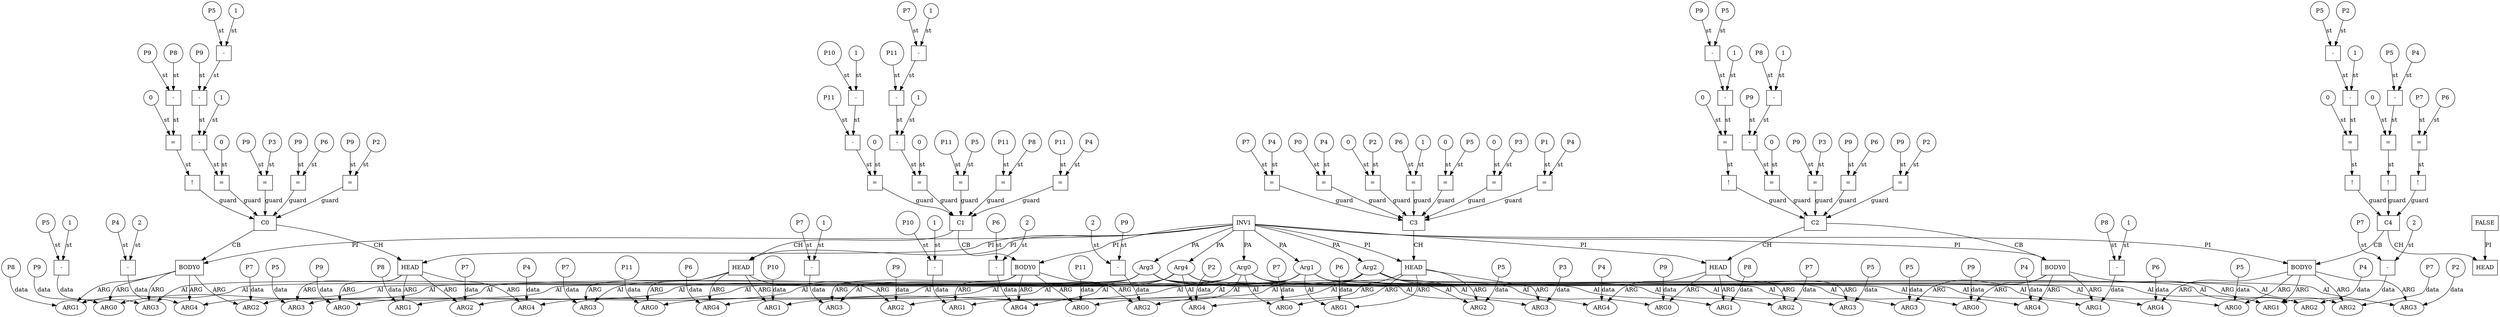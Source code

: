 // Horn Graph
digraph {
	"predicate_0" [label="INV1"  nodeName="predicate_0" class=predicateName GNNNodeID=0 shape="box"]
	"predicateArgument_0" [label="Arg0"  nodeName="predicateArgument_0" class=predicateArgument GNNNodeID=1 shape="ellipse"]
		"predicate_0" -> "predicateArgument_0" [ label="PA"]
	"predicateArgument_1" [label="Arg1"  nodeName="predicateArgument_1" class=predicateArgument GNNNodeID=2 shape="ellipse"]
		"predicate_0" -> "predicateArgument_1" [ label="PA"]
	"predicateArgument_2" [label="Arg2"  nodeName="predicateArgument_2" class=predicateArgument GNNNodeID=3 shape="ellipse"]
		"predicate_0" -> "predicateArgument_2" [ label="PA"]
	"predicateArgument_3" [label="Arg3"  nodeName="predicateArgument_3" class=predicateArgument GNNNodeID=4 shape="ellipse"]
		"predicate_0" -> "predicateArgument_3" [ label="PA"]
	"predicateArgument_4" [label="Arg4"  nodeName="predicateArgument_4" class=predicateArgument GNNNodeID=5 shape="ellipse"]
		"predicate_0" -> "predicateArgument_4" [ label="PA"]
	"predicate_1" [label="FALSE"  nodeName="predicate_1" class=predicateName GNNNodeID=6 shape="box"]
	"clause_0" [label="C0"  nodeName="clause_0" class=clause GNNNodeID=7 shape="box"]
	"!_8" [label="!"  nodeName="!_8" class=operator GNNNodeID=8 shape="square"]
		"!_8" -> "clause_0" [ label="guard"]
	">=_9" [label="="  nodeName=">=_9" class=operator GNNNodeID=9 shape="square"]
		">=_9" -> "!_8" [ label="st"]
	"0_10" [label="0"  nodeName="0_10" class=constant GNNNodeID=10 shape="circle"]
		"0_10" -> ">=_9" [ label="st"]
	"-_11" [label="-"  nodeName="-_11" class=operator GNNNodeID=11 shape="square"]
		"-_11" -> ">=_9" [ label="st"]
	"P9_12" [label="P9"  nodeName="P9_12" class=symbolicConstant GNNNodeID=12 shape="circle"]
		"P9_12" -> "-_11" [ label="st"]
	"P8_13" [label="P8"  nodeName="P8_13" class=symbolicConstant GNNNodeID=13 shape="circle"]
		"P8_13" -> "-_11" [ label="st"]
	">=_14" [label="="  nodeName=">=_14" class=operator GNNNodeID=14 shape="square"]
		">=_14" -> "clause_0" [ label="guard"]
	"0_15" [label="0"  nodeName="0_15" class=constant GNNNodeID=15 shape="circle"]
		"0_15" -> ">=_14" [ label="st"]
	"-_16" [label="-"  nodeName="-_16" class=operator GNNNodeID=16 shape="square"]
		"-_16" -> ">=_14" [ label="st"]
	"-_17" [label="-"  nodeName="-_17" class=operator GNNNodeID=17 shape="square"]
		"-_17" -> "-_16" [ label="st"]
	"P9_18" [label="P9"  nodeName="P9_18" class=symbolicConstant GNNNodeID=18 shape="circle"]
		"P9_18" -> "-_17" [ label="st"]
	"-_19" [label="-"  nodeName="-_19" class=operator GNNNodeID=19 shape="square"]
		"-_19" -> "-_17" [ label="st"]
	"P5_20" [label="P5"  nodeName="P5_20" class=symbolicConstant GNNNodeID=20 shape="circle"]
		"P5_20" -> "-_19" [ label="st"]
	"1_21" [label="1"  nodeName="1_21" class=constant GNNNodeID=21 shape="circle"]
		"1_21" -> "-_19" [ label="st"]
	"1_22" [label="1"  nodeName="1_22" class=constant GNNNodeID=22 shape="circle"]
		"1_22" -> "-_16" [ label="st"]
	"=_23" [label="="  nodeName="=_23" class=operator GNNNodeID=23 shape="square"]
		"=_23" -> "clause_0" [ label="guard"]
	"P3_24" [label="P3"  nodeName="P3_24" class=symbolicConstant GNNNodeID=24 shape="circle"]
		"P3_24" -> "=_23" [ label="st"]
	"P9_25" [label="P9"  nodeName="P9_25" class=symbolicConstant GNNNodeID=25 shape="circle"]
		"P9_25" -> "=_23" [ label="st"]
	"=_26" [label="="  nodeName="=_26" class=operator GNNNodeID=26 shape="square"]
		"=_26" -> "clause_0" [ label="guard"]
	"P6_27" [label="P6"  nodeName="P6_27" class=symbolicConstant GNNNodeID=27 shape="circle"]
		"P6_27" -> "=_26" [ label="st"]
	"P9_28" [label="P9"  nodeName="P9_28" class=symbolicConstant GNNNodeID=28 shape="circle"]
		"P9_28" -> "=_26" [ label="st"]
	"=_29" [label="="  nodeName="=_29" class=operator GNNNodeID=29 shape="square"]
		"=_29" -> "clause_0" [ label="guard"]
	"P2_30" [label="P2"  nodeName="P2_30" class=symbolicConstant GNNNodeID=30 shape="circle"]
		"P2_30" -> "=_29" [ label="st"]
	"P9_31" [label="P9"  nodeName="P9_31" class=symbolicConstant GNNNodeID=31 shape="circle"]
		"P9_31" -> "=_29" [ label="st"]
	"clauseHead_0" [label="HEAD"  nodeName="clauseHead_0" class=clauseHead GNNNodeID=32 shape="box"]
		"clause_0" -> "clauseHead_0" [ label="CH"]
		"predicate_0" -> "clauseHead_0" [ label="PI"]
	"clauseArgument_0" [label="ARG0"  nodeName="clauseArgument_0" class=clauseArg GNNNodeID=33 shape="ellipse"]
		"clauseHead_0" -> "clauseArgument_0" [ label="ARG"]
		"predicateArgument_0" -> "clauseArgument_0" [ label="AI"]
	"P9_34" [label="P9"  nodeName="P9_34" class=symbolicConstant GNNNodeID=34 shape="circle"]
		"P9_34" -> "clauseArgument_0" [ label="data"]
	"clauseArgument_1" [label="ARG1"  nodeName="clauseArgument_1" class=clauseArg GNNNodeID=35 shape="ellipse"]
		"clauseHead_0" -> "clauseArgument_1" [ label="ARG"]
		"predicateArgument_1" -> "clauseArgument_1" [ label="AI"]
	"P8_36" [label="P8"  nodeName="P8_36" class=symbolicConstant GNNNodeID=36 shape="circle"]
		"P8_36" -> "clauseArgument_1" [ label="data"]
	"clauseArgument_2" [label="ARG2"  nodeName="clauseArgument_2" class=clauseArg GNNNodeID=37 shape="ellipse"]
		"clauseHead_0" -> "clauseArgument_2" [ label="ARG"]
		"predicateArgument_2" -> "clauseArgument_2" [ label="AI"]
	"P7_38" [label="P7"  nodeName="P7_38" class=symbolicConstant GNNNodeID=38 shape="circle"]
		"P7_38" -> "clauseArgument_2" [ label="data"]
	"clauseArgument_3" [label="ARG3"  nodeName="clauseArgument_3" class=clauseArg GNNNodeID=39 shape="ellipse"]
		"clauseHead_0" -> "clauseArgument_3" [ label="ARG"]
		"predicateArgument_3" -> "clauseArgument_3" [ label="AI"]
	"P5_40" [label="P5"  nodeName="P5_40" class=symbolicConstant GNNNodeID=40 shape="circle"]
		"P5_40" -> "clauseArgument_3" [ label="data"]
	"clauseArgument_4" [label="ARG4"  nodeName="clauseArgument_4" class=clauseArg GNNNodeID=41 shape="ellipse"]
		"clauseHead_0" -> "clauseArgument_4" [ label="ARG"]
		"predicateArgument_4" -> "clauseArgument_4" [ label="AI"]
	"P4_42" [label="P4"  nodeName="P4_42" class=symbolicConstant GNNNodeID=42 shape="circle"]
		"P4_42" -> "clauseArgument_4" [ label="data"]
	"clauseBody_0" [label="BODY0"  nodeName="clauseBody_0" class=clauseBody GNNNodeID=43 shape="box"]
		"clause_0" -> "clauseBody_0" [ label="CB"]
		"predicate_0" -> "clauseBody_0" [ label="PI"]
	"clauseArgument_5" [label="ARG0"  nodeName="clauseArgument_5" class=clauseArg GNNNodeID=44 shape="ellipse"]
		"clauseBody_0" -> "clauseArgument_5" [ label="ARG"]
		"predicateArgument_0" -> "clauseArgument_5" [ label="AI"]
	"P9_45" [label="P9"  nodeName="P9_45" class=symbolicConstant GNNNodeID=45 shape="circle"]
		"P9_45" -> "clauseArgument_5" [ label="data"]
	"clauseArgument_6" [label="ARG1"  nodeName="clauseArgument_6" class=clauseArg GNNNodeID=46 shape="ellipse"]
		"clauseBody_0" -> "clauseArgument_6" [ label="ARG"]
		"predicateArgument_1" -> "clauseArgument_6" [ label="AI"]
	"P8_47" [label="P8"  nodeName="P8_47" class=symbolicConstant GNNNodeID=47 shape="circle"]
		"P8_47" -> "clauseArgument_6" [ label="data"]
	"clauseArgument_7" [label="ARG2"  nodeName="clauseArgument_7" class=clauseArg GNNNodeID=48 shape="ellipse"]
		"clauseBody_0" -> "clauseArgument_7" [ label="ARG"]
		"predicateArgument_2" -> "clauseArgument_7" [ label="AI"]
	"P7_49" [label="P7"  nodeName="P7_49" class=symbolicConstant GNNNodeID=49 shape="circle"]
		"P7_49" -> "clauseArgument_7" [ label="data"]
	"clauseArgument_8" [label="ARG3"  nodeName="clauseArgument_8" class=clauseArg GNNNodeID=50 shape="ellipse"]
		"clauseBody_0" -> "clauseArgument_8" [ label="ARG"]
		"predicateArgument_3" -> "clauseArgument_8" [ label="AI"]
	"-_51" [label="-"  nodeName="-_51" class=operator GNNNodeID=51 shape="square"]
		"-_51" -> "clauseArgument_8" [ label="data"]
	"P5_52" [label="P5"  nodeName="P5_52" class=symbolicConstant GNNNodeID=52 shape="circle"]
		"P5_52" -> "-_51" [ label="st"]
	"1_53" [label="1"  nodeName="1_53" class=constant GNNNodeID=53 shape="circle"]
		"1_53" -> "-_51" [ label="st"]
	"clauseArgument_9" [label="ARG4"  nodeName="clauseArgument_9" class=clauseArg GNNNodeID=54 shape="ellipse"]
		"clauseBody_0" -> "clauseArgument_9" [ label="ARG"]
		"predicateArgument_4" -> "clauseArgument_9" [ label="AI"]
	"-_55" [label="-"  nodeName="-_55" class=operator GNNNodeID=55 shape="square"]
		"-_55" -> "clauseArgument_9" [ label="data"]
	"P4_56" [label="P4"  nodeName="P4_56" class=symbolicConstant GNNNodeID=56 shape="circle"]
		"P4_56" -> "-_55" [ label="st"]
	"2_57" [label="2"  nodeName="2_57" class=constant GNNNodeID=57 shape="circle"]
		"2_57" -> "-_55" [ label="st"]
	"clause_1" [label="C1"  nodeName="clause_1" class=clause GNNNodeID=58 shape="box"]
	">=_59" [label="="  nodeName=">=_59" class=operator GNNNodeID=59 shape="square"]
		">=_59" -> "clause_1" [ label="guard"]
	"0_60" [label="0"  nodeName="0_60" class=constant GNNNodeID=60 shape="circle"]
		"0_60" -> ">=_59" [ label="st"]
	"-_61" [label="-"  nodeName="-_61" class=operator GNNNodeID=61 shape="square"]
		"-_61" -> ">=_59" [ label="st"]
	"P11_62" [label="P11"  nodeName="P11_62" class=symbolicConstant GNNNodeID=62 shape="circle"]
		"P11_62" -> "-_61" [ label="st"]
	"-_63" [label="-"  nodeName="-_63" class=operator GNNNodeID=63 shape="square"]
		"-_63" -> "-_61" [ label="st"]
	"P10_64" [label="P10"  nodeName="P10_64" class=symbolicConstant GNNNodeID=64 shape="circle"]
		"P10_64" -> "-_63" [ label="st"]
	"1_65" [label="1"  nodeName="1_65" class=constant GNNNodeID=65 shape="circle"]
		"1_65" -> "-_63" [ label="st"]
	">=_66" [label="="  nodeName=">=_66" class=operator GNNNodeID=66 shape="square"]
		">=_66" -> "clause_1" [ label="guard"]
	"0_67" [label="0"  nodeName="0_67" class=constant GNNNodeID=67 shape="circle"]
		"0_67" -> ">=_66" [ label="st"]
	"-_68" [label="-"  nodeName="-_68" class=operator GNNNodeID=68 shape="square"]
		"-_68" -> ">=_66" [ label="st"]
	"-_69" [label="-"  nodeName="-_69" class=operator GNNNodeID=69 shape="square"]
		"-_69" -> "-_68" [ label="st"]
	"P11_70" [label="P11"  nodeName="P11_70" class=symbolicConstant GNNNodeID=70 shape="circle"]
		"P11_70" -> "-_69" [ label="st"]
	"-_71" [label="-"  nodeName="-_71" class=operator GNNNodeID=71 shape="square"]
		"-_71" -> "-_69" [ label="st"]
	"P7_72" [label="P7"  nodeName="P7_72" class=symbolicConstant GNNNodeID=72 shape="circle"]
		"P7_72" -> "-_71" [ label="st"]
	"1_73" [label="1"  nodeName="1_73" class=constant GNNNodeID=73 shape="circle"]
		"1_73" -> "-_71" [ label="st"]
	"1_74" [label="1"  nodeName="1_74" class=constant GNNNodeID=74 shape="circle"]
		"1_74" -> "-_68" [ label="st"]
	"=_75" [label="="  nodeName="=_75" class=operator GNNNodeID=75 shape="square"]
		"=_75" -> "clause_1" [ label="guard"]
	"P5_76" [label="P5"  nodeName="P5_76" class=symbolicConstant GNNNodeID=76 shape="circle"]
		"P5_76" -> "=_75" [ label="st"]
	"P11_77" [label="P11"  nodeName="P11_77" class=symbolicConstant GNNNodeID=77 shape="circle"]
		"P11_77" -> "=_75" [ label="st"]
	"=_78" [label="="  nodeName="=_78" class=operator GNNNodeID=78 shape="square"]
		"=_78" -> "clause_1" [ label="guard"]
	"P8_79" [label="P8"  nodeName="P8_79" class=symbolicConstant GNNNodeID=79 shape="circle"]
		"P8_79" -> "=_78" [ label="st"]
	"P11_80" [label="P11"  nodeName="P11_80" class=symbolicConstant GNNNodeID=80 shape="circle"]
		"P11_80" -> "=_78" [ label="st"]
	"=_81" [label="="  nodeName="=_81" class=operator GNNNodeID=81 shape="square"]
		"=_81" -> "clause_1" [ label="guard"]
	"P4_82" [label="P4"  nodeName="P4_82" class=symbolicConstant GNNNodeID=82 shape="circle"]
		"P4_82" -> "=_81" [ label="st"]
	"P11_83" [label="P11"  nodeName="P11_83" class=symbolicConstant GNNNodeID=83 shape="circle"]
		"P11_83" -> "=_81" [ label="st"]
	"clauseHead_1" [label="HEAD"  nodeName="clauseHead_1" class=clauseHead GNNNodeID=84 shape="box"]
		"clause_1" -> "clauseHead_1" [ label="CH"]
		"predicate_0" -> "clauseHead_1" [ label="PI"]
	"clauseArgument_10" [label="ARG0"  nodeName="clauseArgument_10" class=clauseArg GNNNodeID=85 shape="ellipse"]
		"clauseHead_1" -> "clauseArgument_10" [ label="ARG"]
		"predicateArgument_0" -> "clauseArgument_10" [ label="AI"]
	"P11_86" [label="P11"  nodeName="P11_86" class=symbolicConstant GNNNodeID=86 shape="circle"]
		"P11_86" -> "clauseArgument_10" [ label="data"]
	"clauseArgument_11" [label="ARG1"  nodeName="clauseArgument_11" class=clauseArg GNNNodeID=87 shape="ellipse"]
		"clauseHead_1" -> "clauseArgument_11" [ label="ARG"]
		"predicateArgument_1" -> "clauseArgument_11" [ label="AI"]
	"P10_88" [label="P10"  nodeName="P10_88" class=symbolicConstant GNNNodeID=88 shape="circle"]
		"P10_88" -> "clauseArgument_11" [ label="data"]
	"clauseArgument_12" [label="ARG2"  nodeName="clauseArgument_12" class=clauseArg GNNNodeID=89 shape="ellipse"]
		"clauseHead_1" -> "clauseArgument_12" [ label="ARG"]
		"predicateArgument_2" -> "clauseArgument_12" [ label="AI"]
	"P9_90" [label="P9"  nodeName="P9_90" class=symbolicConstant GNNNodeID=90 shape="circle"]
		"P9_90" -> "clauseArgument_12" [ label="data"]
	"clauseArgument_13" [label="ARG3"  nodeName="clauseArgument_13" class=clauseArg GNNNodeID=91 shape="ellipse"]
		"clauseHead_1" -> "clauseArgument_13" [ label="ARG"]
		"predicateArgument_3" -> "clauseArgument_13" [ label="AI"]
	"P7_92" [label="P7"  nodeName="P7_92" class=symbolicConstant GNNNodeID=92 shape="circle"]
		"P7_92" -> "clauseArgument_13" [ label="data"]
	"clauseArgument_14" [label="ARG4"  nodeName="clauseArgument_14" class=clauseArg GNNNodeID=93 shape="ellipse"]
		"clauseHead_1" -> "clauseArgument_14" [ label="ARG"]
		"predicateArgument_4" -> "clauseArgument_14" [ label="AI"]
	"P6_94" [label="P6"  nodeName="P6_94" class=symbolicConstant GNNNodeID=94 shape="circle"]
		"P6_94" -> "clauseArgument_14" [ label="data"]
	"clauseBody_1" [label="BODY0"  nodeName="clauseBody_1" class=clauseBody GNNNodeID=95 shape="box"]
		"clause_1" -> "clauseBody_1" [ label="CB"]
		"predicate_0" -> "clauseBody_1" [ label="PI"]
	"clauseArgument_15" [label="ARG0"  nodeName="clauseArgument_15" class=clauseArg GNNNodeID=96 shape="ellipse"]
		"clauseBody_1" -> "clauseArgument_15" [ label="ARG"]
		"predicateArgument_0" -> "clauseArgument_15" [ label="AI"]
	"P11_97" [label="P11"  nodeName="P11_97" class=symbolicConstant GNNNodeID=97 shape="circle"]
		"P11_97" -> "clauseArgument_15" [ label="data"]
	"clauseArgument_16" [label="ARG1"  nodeName="clauseArgument_16" class=clauseArg GNNNodeID=98 shape="ellipse"]
		"clauseBody_1" -> "clauseArgument_16" [ label="ARG"]
		"predicateArgument_1" -> "clauseArgument_16" [ label="AI"]
	"-_99" [label="-"  nodeName="-_99" class=operator GNNNodeID=99 shape="square"]
		"-_99" -> "clauseArgument_16" [ label="data"]
	"P10_100" [label="P10"  nodeName="P10_100" class=symbolicConstant GNNNodeID=100 shape="circle"]
		"P10_100" -> "-_99" [ label="st"]
	"1_101" [label="1"  nodeName="1_101" class=constant GNNNodeID=101 shape="circle"]
		"1_101" -> "-_99" [ label="st"]
	"clauseArgument_17" [label="ARG2"  nodeName="clauseArgument_17" class=clauseArg GNNNodeID=102 shape="ellipse"]
		"clauseBody_1" -> "clauseArgument_17" [ label="ARG"]
		"predicateArgument_2" -> "clauseArgument_17" [ label="AI"]
	"-_103" [label="-"  nodeName="-_103" class=operator GNNNodeID=103 shape="square"]
		"-_103" -> "clauseArgument_17" [ label="data"]
	"P9_104" [label="P9"  nodeName="P9_104" class=symbolicConstant GNNNodeID=104 shape="circle"]
		"P9_104" -> "-_103" [ label="st"]
	"2_105" [label="2"  nodeName="2_105" class=constant GNNNodeID=105 shape="circle"]
		"2_105" -> "-_103" [ label="st"]
	"clauseArgument_18" [label="ARG3"  nodeName="clauseArgument_18" class=clauseArg GNNNodeID=106 shape="ellipse"]
		"clauseBody_1" -> "clauseArgument_18" [ label="ARG"]
		"predicateArgument_3" -> "clauseArgument_18" [ label="AI"]
	"-_107" [label="-"  nodeName="-_107" class=operator GNNNodeID=107 shape="square"]
		"-_107" -> "clauseArgument_18" [ label="data"]
	"P7_108" [label="P7"  nodeName="P7_108" class=symbolicConstant GNNNodeID=108 shape="circle"]
		"P7_108" -> "-_107" [ label="st"]
	"1_109" [label="1"  nodeName="1_109" class=constant GNNNodeID=109 shape="circle"]
		"1_109" -> "-_107" [ label="st"]
	"clauseArgument_19" [label="ARG4"  nodeName="clauseArgument_19" class=clauseArg GNNNodeID=110 shape="ellipse"]
		"clauseBody_1" -> "clauseArgument_19" [ label="ARG"]
		"predicateArgument_4" -> "clauseArgument_19" [ label="AI"]
	"-_111" [label="-"  nodeName="-_111" class=operator GNNNodeID=111 shape="square"]
		"-_111" -> "clauseArgument_19" [ label="data"]
	"P6_112" [label="P6"  nodeName="P6_112" class=symbolicConstant GNNNodeID=112 shape="circle"]
		"P6_112" -> "-_111" [ label="st"]
	"2_113" [label="2"  nodeName="2_113" class=constant GNNNodeID=113 shape="circle"]
		"2_113" -> "-_111" [ label="st"]
	"clause_2" [label="C2"  nodeName="clause_2" class=clause GNNNodeID=114 shape="box"]
	"!_115" [label="!"  nodeName="!_115" class=operator GNNNodeID=115 shape="square"]
		"!_115" -> "clause_2" [ label="guard"]
	">=_116" [label="="  nodeName=">=_116" class=operator GNNNodeID=116 shape="square"]
		">=_116" -> "!_115" [ label="st"]
	"0_117" [label="0"  nodeName="0_117" class=constant GNNNodeID=117 shape="circle"]
		"0_117" -> ">=_116" [ label="st"]
	"-_118" [label="-"  nodeName="-_118" class=operator GNNNodeID=118 shape="square"]
		"-_118" -> ">=_116" [ label="st"]
	"-_119" [label="-"  nodeName="-_119" class=operator GNNNodeID=119 shape="square"]
		"-_119" -> "-_118" [ label="st"]
	"P9_120" [label="P9"  nodeName="P9_120" class=symbolicConstant GNNNodeID=120 shape="circle"]
		"P9_120" -> "-_119" [ label="st"]
	"P5_121" [label="P5"  nodeName="P5_121" class=symbolicConstant GNNNodeID=121 shape="circle"]
		"P5_121" -> "-_119" [ label="st"]
	"1_122" [label="1"  nodeName="1_122" class=constant GNNNodeID=122 shape="circle"]
		"1_122" -> "-_118" [ label="st"]
	">=_123" [label="="  nodeName=">=_123" class=operator GNNNodeID=123 shape="square"]
		">=_123" -> "clause_2" [ label="guard"]
	"0_124" [label="0"  nodeName="0_124" class=constant GNNNodeID=124 shape="circle"]
		"0_124" -> ">=_123" [ label="st"]
	"-_125" [label="-"  nodeName="-_125" class=operator GNNNodeID=125 shape="square"]
		"-_125" -> ">=_123" [ label="st"]
	"P9_126" [label="P9"  nodeName="P9_126" class=symbolicConstant GNNNodeID=126 shape="circle"]
		"P9_126" -> "-_125" [ label="st"]
	"-_127" [label="-"  nodeName="-_127" class=operator GNNNodeID=127 shape="square"]
		"-_127" -> "-_125" [ label="st"]
	"P8_128" [label="P8"  nodeName="P8_128" class=symbolicConstant GNNNodeID=128 shape="circle"]
		"P8_128" -> "-_127" [ label="st"]
	"1_129" [label="1"  nodeName="1_129" class=constant GNNNodeID=129 shape="circle"]
		"1_129" -> "-_127" [ label="st"]
	"=_130" [label="="  nodeName="=_130" class=operator GNNNodeID=130 shape="square"]
		"=_130" -> "clause_2" [ label="guard"]
	"P3_131" [label="P3"  nodeName="P3_131" class=symbolicConstant GNNNodeID=131 shape="circle"]
		"P3_131" -> "=_130" [ label="st"]
	"P9_132" [label="P9"  nodeName="P9_132" class=symbolicConstant GNNNodeID=132 shape="circle"]
		"P9_132" -> "=_130" [ label="st"]
	"=_133" [label="="  nodeName="=_133" class=operator GNNNodeID=133 shape="square"]
		"=_133" -> "clause_2" [ label="guard"]
	"P6_134" [label="P6"  nodeName="P6_134" class=symbolicConstant GNNNodeID=134 shape="circle"]
		"P6_134" -> "=_133" [ label="st"]
	"P9_135" [label="P9"  nodeName="P9_135" class=symbolicConstant GNNNodeID=135 shape="circle"]
		"P9_135" -> "=_133" [ label="st"]
	"=_136" [label="="  nodeName="=_136" class=operator GNNNodeID=136 shape="square"]
		"=_136" -> "clause_2" [ label="guard"]
	"P2_137" [label="P2"  nodeName="P2_137" class=symbolicConstant GNNNodeID=137 shape="circle"]
		"P2_137" -> "=_136" [ label="st"]
	"P9_138" [label="P9"  nodeName="P9_138" class=symbolicConstant GNNNodeID=138 shape="circle"]
		"P9_138" -> "=_136" [ label="st"]
	"clauseHead_2" [label="HEAD"  nodeName="clauseHead_2" class=clauseHead GNNNodeID=139 shape="box"]
		"clause_2" -> "clauseHead_2" [ label="CH"]
		"predicate_0" -> "clauseHead_2" [ label="PI"]
	"clauseArgument_20" [label="ARG0"  nodeName="clauseArgument_20" class=clauseArg GNNNodeID=140 shape="ellipse"]
		"clauseHead_2" -> "clauseArgument_20" [ label="ARG"]
		"predicateArgument_0" -> "clauseArgument_20" [ label="AI"]
	"P9_141" [label="P9"  nodeName="P9_141" class=symbolicConstant GNNNodeID=141 shape="circle"]
		"P9_141" -> "clauseArgument_20" [ label="data"]
	"clauseArgument_21" [label="ARG1"  nodeName="clauseArgument_21" class=clauseArg GNNNodeID=142 shape="ellipse"]
		"clauseHead_2" -> "clauseArgument_21" [ label="ARG"]
		"predicateArgument_1" -> "clauseArgument_21" [ label="AI"]
	"P8_143" [label="P8"  nodeName="P8_143" class=symbolicConstant GNNNodeID=143 shape="circle"]
		"P8_143" -> "clauseArgument_21" [ label="data"]
	"clauseArgument_22" [label="ARG2"  nodeName="clauseArgument_22" class=clauseArg GNNNodeID=144 shape="ellipse"]
		"clauseHead_2" -> "clauseArgument_22" [ label="ARG"]
		"predicateArgument_2" -> "clauseArgument_22" [ label="AI"]
	"P7_145" [label="P7"  nodeName="P7_145" class=symbolicConstant GNNNodeID=145 shape="circle"]
		"P7_145" -> "clauseArgument_22" [ label="data"]
	"clauseArgument_23" [label="ARG3"  nodeName="clauseArgument_23" class=clauseArg GNNNodeID=146 shape="ellipse"]
		"clauseHead_2" -> "clauseArgument_23" [ label="ARG"]
		"predicateArgument_3" -> "clauseArgument_23" [ label="AI"]
	"P5_147" [label="P5"  nodeName="P5_147" class=symbolicConstant GNNNodeID=147 shape="circle"]
		"P5_147" -> "clauseArgument_23" [ label="data"]
	"clauseArgument_24" [label="ARG4"  nodeName="clauseArgument_24" class=clauseArg GNNNodeID=148 shape="ellipse"]
		"clauseHead_2" -> "clauseArgument_24" [ label="ARG"]
		"predicateArgument_4" -> "clauseArgument_24" [ label="AI"]
	"P4_149" [label="P4"  nodeName="P4_149" class=symbolicConstant GNNNodeID=149 shape="circle"]
		"P4_149" -> "clauseArgument_24" [ label="data"]
	"clauseBody_2" [label="BODY0"  nodeName="clauseBody_2" class=clauseBody GNNNodeID=150 shape="box"]
		"clause_2" -> "clauseBody_2" [ label="CB"]
		"predicate_0" -> "clauseBody_2" [ label="PI"]
	"clauseArgument_25" [label="ARG0"  nodeName="clauseArgument_25" class=clauseArg GNNNodeID=151 shape="ellipse"]
		"clauseBody_2" -> "clauseArgument_25" [ label="ARG"]
		"predicateArgument_0" -> "clauseArgument_25" [ label="AI"]
	"P9_152" [label="P9"  nodeName="P9_152" class=symbolicConstant GNNNodeID=152 shape="circle"]
		"P9_152" -> "clauseArgument_25" [ label="data"]
	"clauseArgument_26" [label="ARG1"  nodeName="clauseArgument_26" class=clauseArg GNNNodeID=153 shape="ellipse"]
		"clauseBody_2" -> "clauseArgument_26" [ label="ARG"]
		"predicateArgument_1" -> "clauseArgument_26" [ label="AI"]
	"-_154" [label="-"  nodeName="-_154" class=operator GNNNodeID=154 shape="square"]
		"-_154" -> "clauseArgument_26" [ label="data"]
	"P8_155" [label="P8"  nodeName="P8_155" class=symbolicConstant GNNNodeID=155 shape="circle"]
		"P8_155" -> "-_154" [ label="st"]
	"1_156" [label="1"  nodeName="1_156" class=constant GNNNodeID=156 shape="circle"]
		"1_156" -> "-_154" [ label="st"]
	"clauseArgument_27" [label="ARG2"  nodeName="clauseArgument_27" class=clauseArg GNNNodeID=157 shape="ellipse"]
		"clauseBody_2" -> "clauseArgument_27" [ label="ARG"]
		"predicateArgument_2" -> "clauseArgument_27" [ label="AI"]
	"-_158" [label="-"  nodeName="-_158" class=operator GNNNodeID=158 shape="square"]
		"-_158" -> "clauseArgument_27" [ label="data"]
	"P7_159" [label="P7"  nodeName="P7_159" class=symbolicConstant GNNNodeID=159 shape="circle"]
		"P7_159" -> "-_158" [ label="st"]
	"2_160" [label="2"  nodeName="2_160" class=constant GNNNodeID=160 shape="circle"]
		"2_160" -> "-_158" [ label="st"]
	"clauseArgument_28" [label="ARG3"  nodeName="clauseArgument_28" class=clauseArg GNNNodeID=161 shape="ellipse"]
		"clauseBody_2" -> "clauseArgument_28" [ label="ARG"]
		"predicateArgument_3" -> "clauseArgument_28" [ label="AI"]
	"P5_162" [label="P5"  nodeName="P5_162" class=symbolicConstant GNNNodeID=162 shape="circle"]
		"P5_162" -> "clauseArgument_28" [ label="data"]
	"clauseArgument_29" [label="ARG4"  nodeName="clauseArgument_29" class=clauseArg GNNNodeID=163 shape="ellipse"]
		"clauseBody_2" -> "clauseArgument_29" [ label="ARG"]
		"predicateArgument_4" -> "clauseArgument_29" [ label="AI"]
	"P4_164" [label="P4"  nodeName="P4_164" class=symbolicConstant GNNNodeID=164 shape="circle"]
		"P4_164" -> "clauseArgument_29" [ label="data"]
	"clause_3" [label="C3"  nodeName="clause_3" class=clause GNNNodeID=165 shape="box"]
	"=_166" [label="="  nodeName="=_166" class=operator GNNNodeID=166 shape="square"]
		"=_166" -> "clause_3" [ label="guard"]
	"P0_167" [label="P0"  nodeName="P0_167" class=symbolicConstant GNNNodeID=167 shape="circle"]
		"P0_167" -> "=_166" [ label="st"]
	"P4_168" [label="P4"  nodeName="P4_168" class=symbolicConstant GNNNodeID=168 shape="circle"]
		"P4_168" -> "=_166" [ label="st"]
	"=_169" [label="="  nodeName="=_169" class=operator GNNNodeID=169 shape="square"]
		"=_169" -> "clause_3" [ label="guard"]
	"0_170" [label="0"  nodeName="0_170" class=constant GNNNodeID=170 shape="circle"]
		"0_170" -> "=_169" [ label="st"]
	"P2_171" [label="P2"  nodeName="P2_171" class=symbolicConstant GNNNodeID=171 shape="circle"]
		"P2_171" -> "=_169" [ label="st"]
	"=_172" [label="="  nodeName="=_172" class=operator GNNNodeID=172 shape="square"]
		"=_172" -> "clause_3" [ label="guard"]
	"P6_173" [label="P6"  nodeName="P6_173" class=symbolicConstant GNNNodeID=173 shape="circle"]
		"P6_173" -> "=_172" [ label="st"]
	"1_174" [label="1"  nodeName="1_174" class=constant GNNNodeID=174 shape="circle"]
		"1_174" -> "=_172" [ label="st"]
	"=_175" [label="="  nodeName="=_175" class=operator GNNNodeID=175 shape="square"]
		"=_175" -> "clause_3" [ label="guard"]
	"0_176" [label="0"  nodeName="0_176" class=constant GNNNodeID=176 shape="circle"]
		"0_176" -> "=_175" [ label="st"]
	"P5_177" [label="P5"  nodeName="P5_177" class=symbolicConstant GNNNodeID=177 shape="circle"]
		"P5_177" -> "=_175" [ label="st"]
	"=_178" [label="="  nodeName="=_178" class=operator GNNNodeID=178 shape="square"]
		"=_178" -> "clause_3" [ label="guard"]
	"0_179" [label="0"  nodeName="0_179" class=constant GNNNodeID=179 shape="circle"]
		"0_179" -> "=_178" [ label="st"]
	"P3_180" [label="P3"  nodeName="P3_180" class=symbolicConstant GNNNodeID=180 shape="circle"]
		"P3_180" -> "=_178" [ label="st"]
	"=_181" [label="="  nodeName="=_181" class=operator GNNNodeID=181 shape="square"]
		"=_181" -> "clause_3" [ label="guard"]
	"P1_182" [label="P1"  nodeName="P1_182" class=symbolicConstant GNNNodeID=182 shape="circle"]
		"P1_182" -> "=_181" [ label="st"]
	"P4_183" [label="P4"  nodeName="P4_183" class=symbolicConstant GNNNodeID=183 shape="circle"]
		"P4_183" -> "=_181" [ label="st"]
	"=_184" [label="="  nodeName="=_184" class=operator GNNNodeID=184 shape="square"]
		"=_184" -> "clause_3" [ label="guard"]
	"P7_185" [label="P7"  nodeName="P7_185" class=symbolicConstant GNNNodeID=185 shape="circle"]
		"P7_185" -> "=_184" [ label="st"]
	"P4_186" [label="P4"  nodeName="P4_186" class=symbolicConstant GNNNodeID=186 shape="circle"]
		"P4_186" -> "=_184" [ label="st"]
	"clauseHead_3" [label="HEAD"  nodeName="clauseHead_3" class=clauseHead GNNNodeID=187 shape="box"]
		"clause_3" -> "clauseHead_3" [ label="CH"]
		"predicate_0" -> "clauseHead_3" [ label="PI"]
	"clauseArgument_30" [label="ARG0"  nodeName="clauseArgument_30" class=clauseArg GNNNodeID=188 shape="ellipse"]
		"clauseHead_3" -> "clauseArgument_30" [ label="ARG"]
		"predicateArgument_0" -> "clauseArgument_30" [ label="AI"]
	"P7_189" [label="P7"  nodeName="P7_189" class=symbolicConstant GNNNodeID=189 shape="circle"]
		"P7_189" -> "clauseArgument_30" [ label="data"]
	"clauseArgument_31" [label="ARG1"  nodeName="clauseArgument_31" class=clauseArg GNNNodeID=190 shape="ellipse"]
		"clauseHead_3" -> "clauseArgument_31" [ label="ARG"]
		"predicateArgument_1" -> "clauseArgument_31" [ label="AI"]
	"P6_191" [label="P6"  nodeName="P6_191" class=symbolicConstant GNNNodeID=191 shape="circle"]
		"P6_191" -> "clauseArgument_31" [ label="data"]
	"clauseArgument_32" [label="ARG2"  nodeName="clauseArgument_32" class=clauseArg GNNNodeID=192 shape="ellipse"]
		"clauseHead_3" -> "clauseArgument_32" [ label="ARG"]
		"predicateArgument_2" -> "clauseArgument_32" [ label="AI"]
	"P5_193" [label="P5"  nodeName="P5_193" class=symbolicConstant GNNNodeID=193 shape="circle"]
		"P5_193" -> "clauseArgument_32" [ label="data"]
	"clauseArgument_33" [label="ARG3"  nodeName="clauseArgument_33" class=clauseArg GNNNodeID=194 shape="ellipse"]
		"clauseHead_3" -> "clauseArgument_33" [ label="ARG"]
		"predicateArgument_3" -> "clauseArgument_33" [ label="AI"]
	"P3_195" [label="P3"  nodeName="P3_195" class=symbolicConstant GNNNodeID=195 shape="circle"]
		"P3_195" -> "clauseArgument_33" [ label="data"]
	"clauseArgument_34" [label="ARG4"  nodeName="clauseArgument_34" class=clauseArg GNNNodeID=196 shape="ellipse"]
		"clauseHead_3" -> "clauseArgument_34" [ label="ARG"]
		"predicateArgument_4" -> "clauseArgument_34" [ label="AI"]
	"P2_197" [label="P2"  nodeName="P2_197" class=symbolicConstant GNNNodeID=197 shape="circle"]
		"P2_197" -> "clauseArgument_34" [ label="data"]
	"clause_4" [label="C4"  nodeName="clause_4" class=clause GNNNodeID=198 shape="box"]
	"!_199" [label="!"  nodeName="!_199" class=operator GNNNodeID=199 shape="square"]
		"!_199" -> "clause_4" [ label="guard"]
	"=_200" [label="="  nodeName="=_200" class=operator GNNNodeID=200 shape="square"]
		"=_200" -> "!_199" [ label="st"]
	"P7_201" [label="P7"  nodeName="P7_201" class=symbolicConstant GNNNodeID=201 shape="circle"]
		"P7_201" -> "=_200" [ label="st"]
	"P6_202" [label="P6"  nodeName="P6_202" class=symbolicConstant GNNNodeID=202 shape="circle"]
		"P6_202" -> "=_200" [ label="st"]
	"!_203" [label="!"  nodeName="!_203" class=operator GNNNodeID=203 shape="square"]
		"!_203" -> "clause_4" [ label="guard"]
	">=_204" [label="="  nodeName=">=_204" class=operator GNNNodeID=204 shape="square"]
		">=_204" -> "!_203" [ label="st"]
	"0_205" [label="0"  nodeName="0_205" class=constant GNNNodeID=205 shape="circle"]
		"0_205" -> ">=_204" [ label="st"]
	"-_206" [label="-"  nodeName="-_206" class=operator GNNNodeID=206 shape="square"]
		"-_206" -> ">=_204" [ label="st"]
	"-_207" [label="-"  nodeName="-_207" class=operator GNNNodeID=207 shape="square"]
		"-_207" -> "-_206" [ label="st"]
	"P5_208" [label="P5"  nodeName="P5_208" class=symbolicConstant GNNNodeID=208 shape="circle"]
		"P5_208" -> "-_207" [ label="st"]
	"P2_209" [label="P2"  nodeName="P2_209" class=symbolicConstant GNNNodeID=209 shape="circle"]
		"P2_209" -> "-_207" [ label="st"]
	"1_210" [label="1"  nodeName="1_210" class=constant GNNNodeID=210 shape="circle"]
		"1_210" -> "-_206" [ label="st"]
	"!_211" [label="!"  nodeName="!_211" class=operator GNNNodeID=211 shape="square"]
		"!_211" -> "clause_4" [ label="guard"]
	">=_212" [label="="  nodeName=">=_212" class=operator GNNNodeID=212 shape="square"]
		">=_212" -> "!_211" [ label="st"]
	"0_213" [label="0"  nodeName="0_213" class=constant GNNNodeID=213 shape="circle"]
		"0_213" -> ">=_212" [ label="st"]
	"-_214" [label="-"  nodeName="-_214" class=operator GNNNodeID=214 shape="square"]
		"-_214" -> ">=_212" [ label="st"]
	"P5_215" [label="P5"  nodeName="P5_215" class=symbolicConstant GNNNodeID=215 shape="circle"]
		"P5_215" -> "-_214" [ label="st"]
	"P4_216" [label="P4"  nodeName="P4_216" class=symbolicConstant GNNNodeID=216 shape="circle"]
		"P4_216" -> "-_214" [ label="st"]
	"clauseHead_4" [label="HEAD"  nodeName="clauseHead_4" class=clauseHead GNNNodeID=217 shape="box"]
		"clause_4" -> "clauseHead_4" [ label="CH"]
		"predicate_1" -> "clauseHead_4" [ label="PI"]
	"clauseBody_3" [label="BODY0"  nodeName="clauseBody_3" class=clauseBody GNNNodeID=218 shape="box"]
		"clause_4" -> "clauseBody_3" [ label="CB"]
		"predicate_0" -> "clauseBody_3" [ label="PI"]
	"clauseArgument_35" [label="ARG0"  nodeName="clauseArgument_35" class=clauseArg GNNNodeID=219 shape="ellipse"]
		"clauseBody_3" -> "clauseArgument_35" [ label="ARG"]
		"predicateArgument_0" -> "clauseArgument_35" [ label="AI"]
	"P5_220" [label="P5"  nodeName="P5_220" class=symbolicConstant GNNNodeID=220 shape="circle"]
		"P5_220" -> "clauseArgument_35" [ label="data"]
	"clauseArgument_36" [label="ARG1"  nodeName="clauseArgument_36" class=clauseArg GNNNodeID=221 shape="ellipse"]
		"clauseBody_3" -> "clauseArgument_36" [ label="ARG"]
		"predicateArgument_1" -> "clauseArgument_36" [ label="AI"]
	"P4_222" [label="P4"  nodeName="P4_222" class=symbolicConstant GNNNodeID=222 shape="circle"]
		"P4_222" -> "clauseArgument_36" [ label="data"]
	"clauseArgument_37" [label="ARG2"  nodeName="clauseArgument_37" class=clauseArg GNNNodeID=223 shape="ellipse"]
		"clauseBody_3" -> "clauseArgument_37" [ label="ARG"]
		"predicateArgument_2" -> "clauseArgument_37" [ label="AI"]
	"P7_224" [label="P7"  nodeName="P7_224" class=symbolicConstant GNNNodeID=224 shape="circle"]
		"P7_224" -> "clauseArgument_37" [ label="data"]
	"clauseArgument_38" [label="ARG3"  nodeName="clauseArgument_38" class=clauseArg GNNNodeID=225 shape="ellipse"]
		"clauseBody_3" -> "clauseArgument_38" [ label="ARG"]
		"predicateArgument_3" -> "clauseArgument_38" [ label="AI"]
	"P2_226" [label="P2"  nodeName="P2_226" class=symbolicConstant GNNNodeID=226 shape="circle"]
		"P2_226" -> "clauseArgument_38" [ label="data"]
	"clauseArgument_39" [label="ARG4"  nodeName="clauseArgument_39" class=clauseArg GNNNodeID=227 shape="ellipse"]
		"clauseBody_3" -> "clauseArgument_39" [ label="ARG"]
		"predicateArgument_4" -> "clauseArgument_39" [ label="AI"]
	"P6_228" [label="P6"  nodeName="P6_228" class=symbolicConstant GNNNodeID=228 shape="circle"]
		"P6_228" -> "clauseArgument_39" [ label="data"]
}
